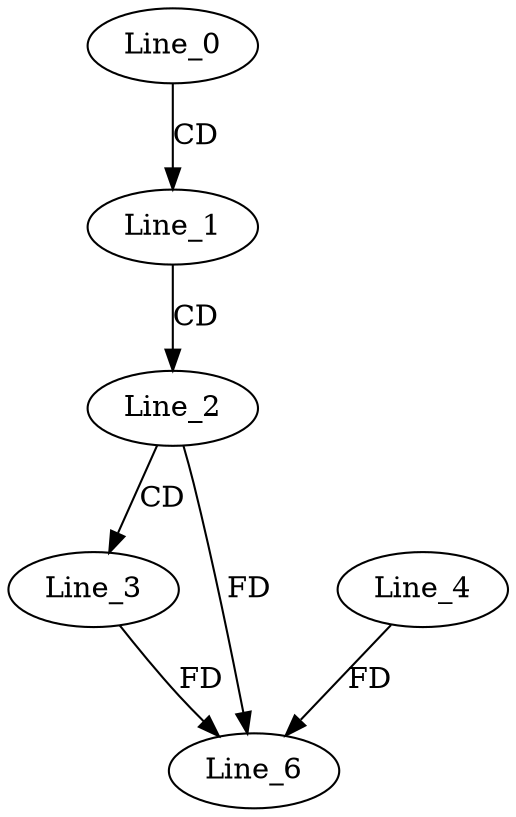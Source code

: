 digraph G {
  Line_0;
  Line_1;
  Line_2;
  Line_3;
  Line_3;
  Line_6;
  Line_6;
  Line_4;
  Line_0 -> Line_1 [ label="CD" ];
  Line_1 -> Line_2 [ label="CD" ];
  Line_2 -> Line_3 [ label="CD" ];
  Line_3 -> Line_6 [ label="FD" ];
  Line_2 -> Line_6 [ label="FD" ];
  Line_4 -> Line_6 [ label="FD" ];
}
